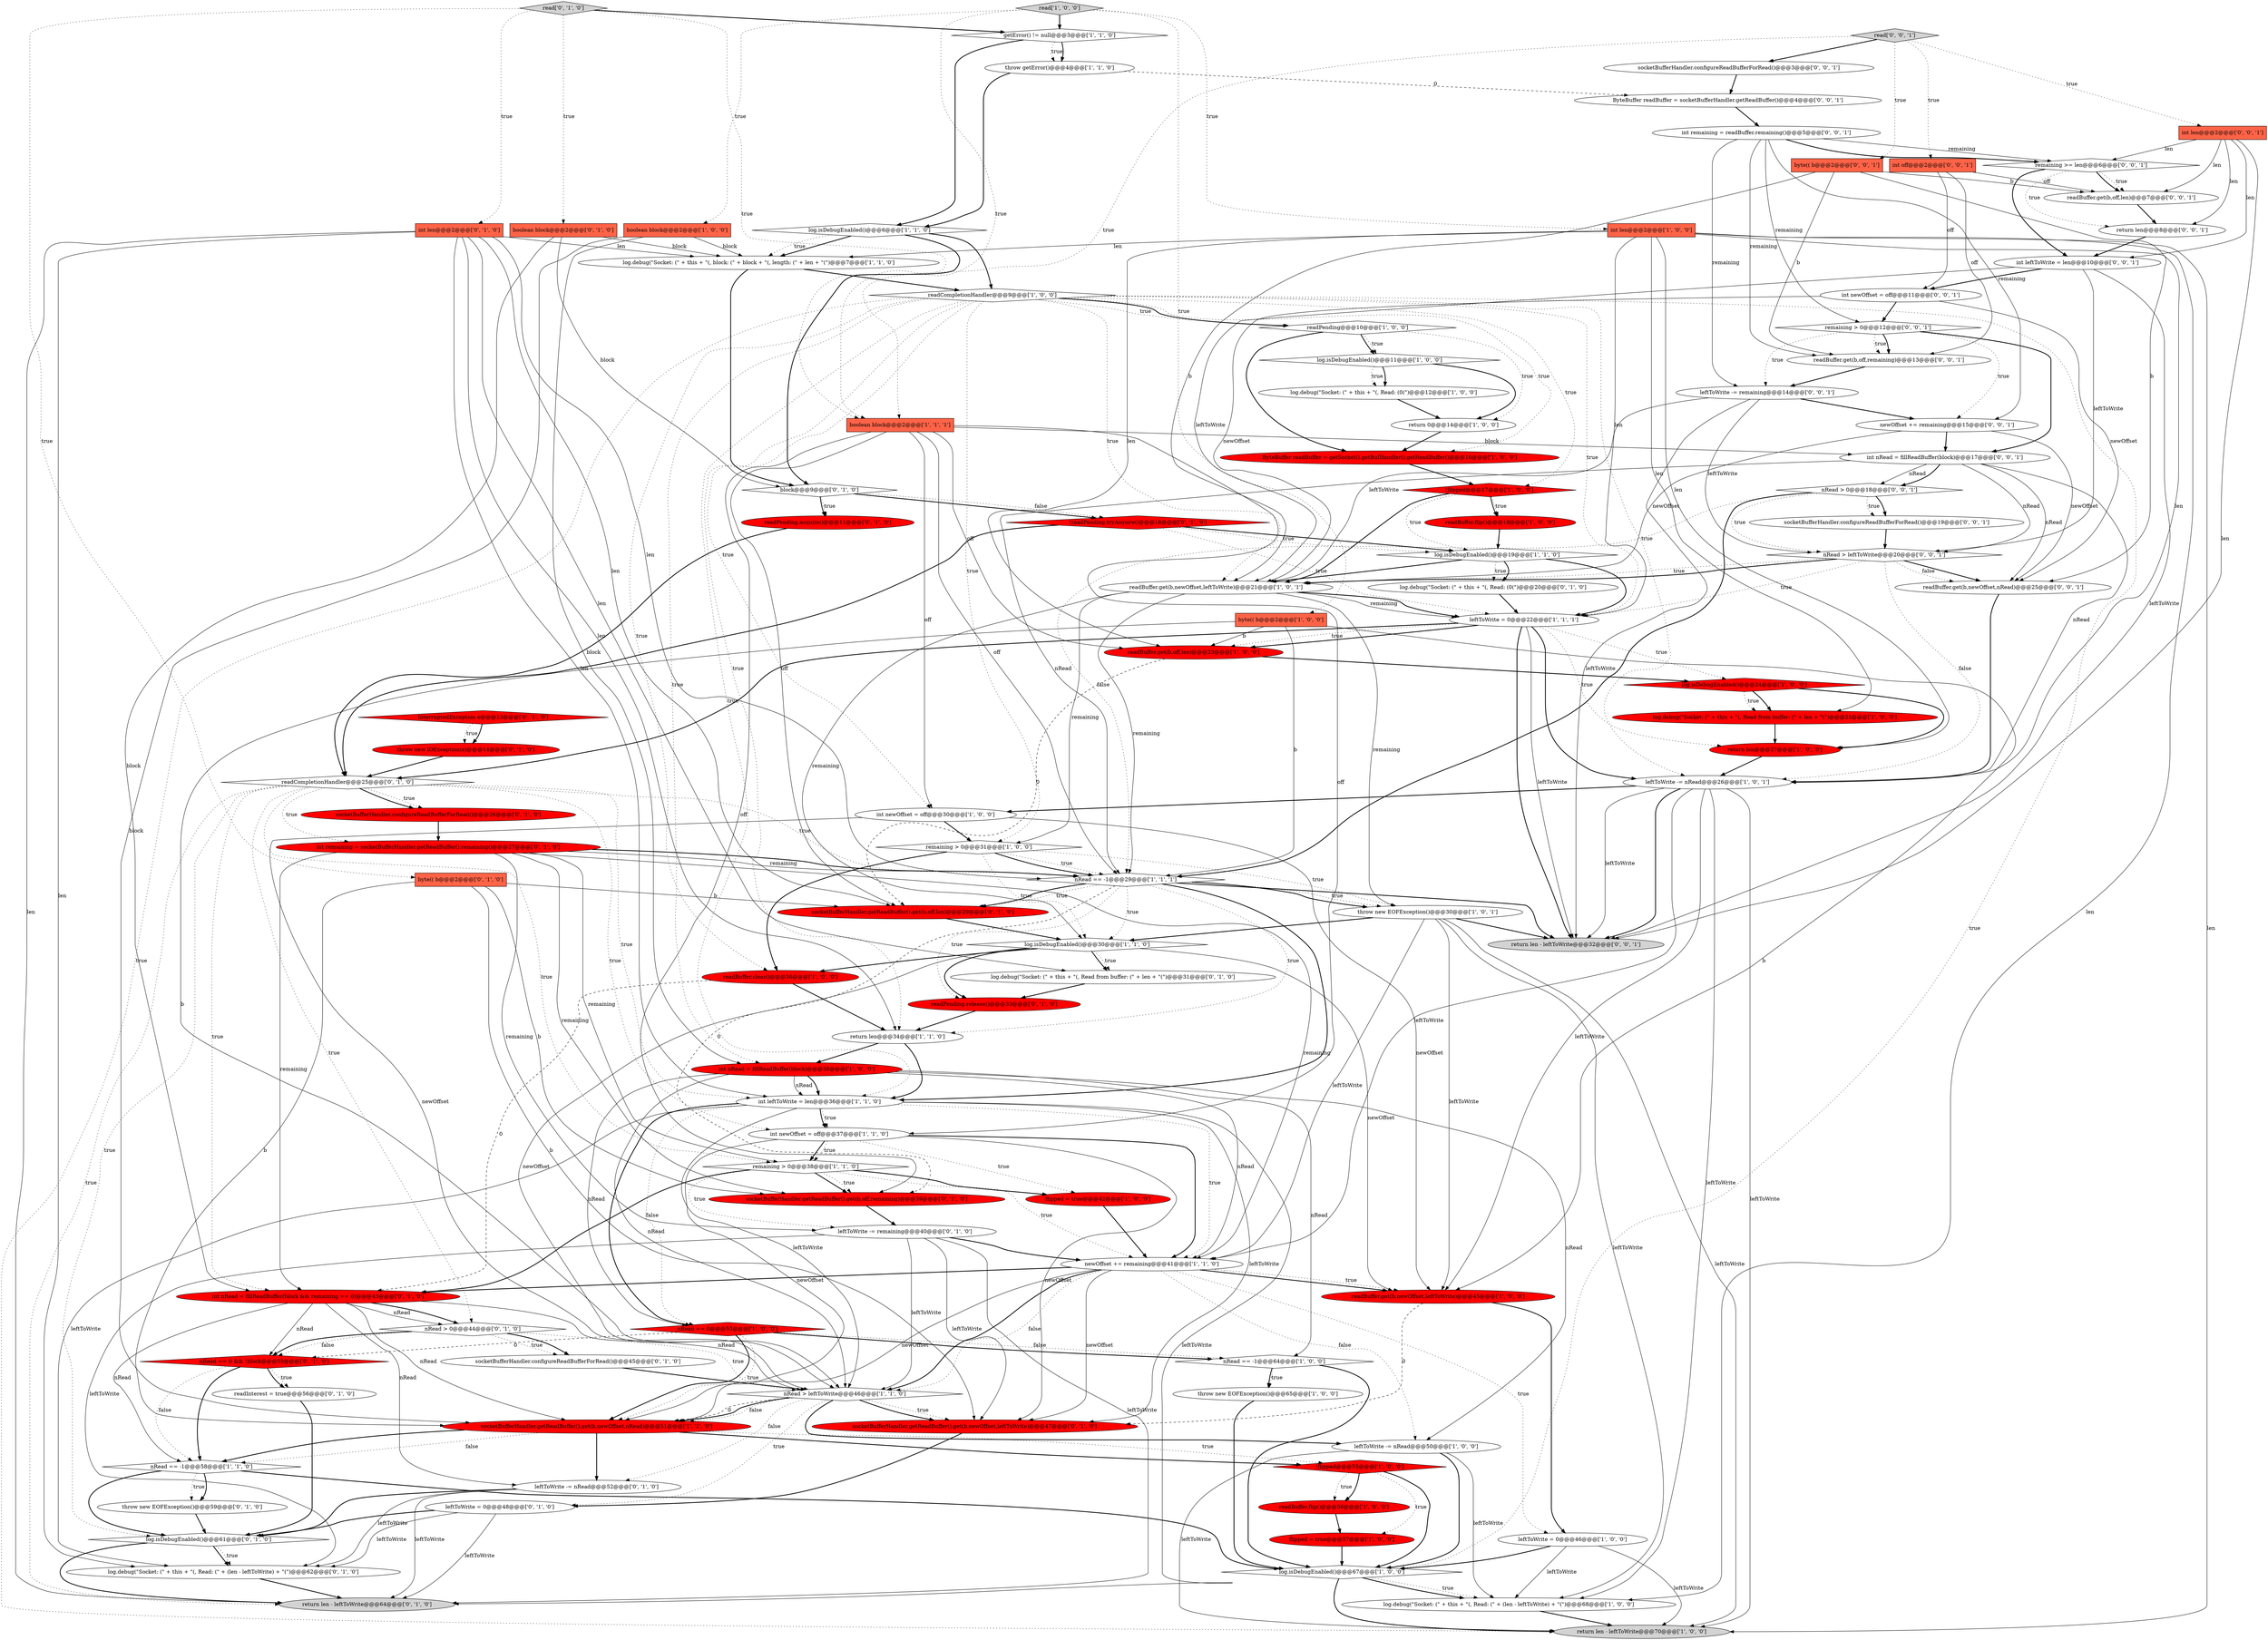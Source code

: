 digraph {
8 [style = filled, label = "leftToWrite = 0@@@22@@@['1', '1', '1']", fillcolor = white, shape = ellipse image = "AAA0AAABBB1BBB"];
23 [style = filled, label = "log.isDebugEnabled()@@@19@@@['1', '1', '0']", fillcolor = white, shape = diamond image = "AAA0AAABBB1BBB"];
20 [style = filled, label = "readBuffer.get(b,newOffset,leftToWrite)@@@45@@@['1', '0', '0']", fillcolor = red, shape = ellipse image = "AAA1AAABBB1BBB"];
41 [style = filled, label = "boolean block@@@2@@@['1', '1', '1']", fillcolor = tomato, shape = box image = "AAA0AAABBB1BBB"];
5 [style = filled, label = "log.isDebugEnabled()@@@67@@@['1', '0', '0']", fillcolor = white, shape = diamond image = "AAA0AAABBB1BBB"];
22 [style = filled, label = "readBuffer.get(b,newOffset,leftToWrite)@@@21@@@['1', '0', '1']", fillcolor = white, shape = ellipse image = "AAA0AAABBB1BBB"];
103 [style = filled, label = "nRead > leftToWrite@@@20@@@['0', '0', '1']", fillcolor = white, shape = diamond image = "AAA0AAABBB3BBB"];
13 [style = filled, label = "ByteBuffer readBuffer = getSocket().getBufHandler().getReadBuffer()@@@16@@@['1', '0', '0']", fillcolor = red, shape = ellipse image = "AAA1AAABBB1BBB"];
80 [style = filled, label = "socketBufferHandler.getReadBuffer().get(b,newOffset,leftToWrite)@@@47@@@['0', '1', '0']", fillcolor = red, shape = ellipse image = "AAA1AAABBB2BBB"];
88 [style = filled, label = "int leftToWrite = len@@@10@@@['0', '0', '1']", fillcolor = white, shape = ellipse image = "AAA0AAABBB3BBB"];
31 [style = filled, label = "leftToWrite -= nRead@@@26@@@['1', '0', '1']", fillcolor = white, shape = ellipse image = "AAA0AAABBB1BBB"];
12 [style = filled, label = "int newOffset = off@@@30@@@['1', '0', '0']", fillcolor = white, shape = ellipse image = "AAA0AAABBB1BBB"];
0 [style = filled, label = "flipped = true@@@57@@@['1', '0', '0']", fillcolor = red, shape = ellipse image = "AAA1AAABBB1BBB"];
86 [style = filled, label = "remaining > 0@@@12@@@['0', '0', '1']", fillcolor = white, shape = diamond image = "AAA0AAABBB3BBB"];
73 [style = filled, label = "socketBufferHandler.getReadBuffer().get(b,off,len)@@@29@@@['0', '1', '0']", fillcolor = red, shape = ellipse image = "AAA1AAABBB2BBB"];
79 [style = filled, label = "log.debug(\"Socket: (\" + this + \"(, Read from buffer: (\" + len + \"(\")@@@31@@@['0', '1', '0']", fillcolor = white, shape = ellipse image = "AAA0AAABBB2BBB"];
50 [style = filled, label = "log.debug(\"Socket: (\" + this + \"(, Read from buffer: (\" + len + \"(\")@@@25@@@['1', '0', '0']", fillcolor = red, shape = ellipse image = "AAA1AAABBB1BBB"];
99 [style = filled, label = "readBuffer.get(b,off,len)@@@7@@@['0', '0', '1']", fillcolor = white, shape = ellipse image = "AAA0AAABBB3BBB"];
97 [style = filled, label = "readBuffer.get(b,off,remaining)@@@13@@@['0', '0', '1']", fillcolor = white, shape = ellipse image = "AAA0AAABBB3BBB"];
34 [style = filled, label = "newOffset += remaining@@@41@@@['1', '1', '0']", fillcolor = white, shape = ellipse image = "AAA0AAABBB1BBB"];
98 [style = filled, label = "socketBufferHandler.configureReadBufferForRead()@@@19@@@['0', '0', '1']", fillcolor = white, shape = ellipse image = "AAA0AAABBB3BBB"];
43 [style = filled, label = "int nRead = fillReadBuffer(block)@@@38@@@['1', '0', '0']", fillcolor = red, shape = ellipse image = "AAA1AAABBB1BBB"];
78 [style = filled, label = "throw new IOException(e)@@@14@@@['0', '1', '0']", fillcolor = red, shape = ellipse image = "AAA1AAABBB2BBB"];
32 [style = filled, label = "boolean block@@@2@@@['1', '0', '0']", fillcolor = tomato, shape = box image = "AAA0AAABBB1BBB"];
46 [style = filled, label = "nRead == -1@@@29@@@['1', '1', '1']", fillcolor = white, shape = diamond image = "AAA0AAABBB1BBB"];
100 [style = filled, label = "read['0', '0', '1']", fillcolor = lightgray, shape = diamond image = "AAA0AAABBB3BBB"];
39 [style = filled, label = "int len@@@2@@@['1', '0', '0']", fillcolor = tomato, shape = box image = "AAA0AAABBB1BBB"];
2 [style = filled, label = "log.debug(\"Socket: (\" + this + \"(, block: (\" + block + \"(, length: (\" + len + \"(\")@@@7@@@['1', '1', '0']", fillcolor = white, shape = ellipse image = "AAA0AAABBB1BBB"];
55 [style = filled, label = "nRead > 0@@@44@@@['0', '1', '0']", fillcolor = white, shape = diamond image = "AAA0AAABBB2BBB"];
51 [style = filled, label = "int newOffset = off@@@37@@@['1', '1', '0']", fillcolor = white, shape = ellipse image = "AAA0AAABBB1BBB"];
26 [style = filled, label = "getError() != null@@@3@@@['1', '1', '0']", fillcolor = white, shape = diamond image = "AAA0AAABBB1BBB"];
53 [style = filled, label = "byte(( b@@@2@@@['0', '1', '0']", fillcolor = tomato, shape = box image = "AAA0AAABBB2BBB"];
27 [style = filled, label = "remaining > 0@@@38@@@['1', '1', '0']", fillcolor = white, shape = diamond image = "AAA0AAABBB1BBB"];
66 [style = filled, label = "!readPending.tryAcquire()@@@18@@@['0', '1', '0']", fillcolor = red, shape = diamond image = "AAA1AAABBB2BBB"];
45 [style = filled, label = "return len@@@34@@@['1', '1', '0']", fillcolor = white, shape = ellipse image = "AAA0AAABBB1BBB"];
63 [style = filled, label = "readPending.acquire()@@@11@@@['0', '1', '0']", fillcolor = red, shape = ellipse image = "AAA1AAABBB2BBB"];
72 [style = filled, label = "leftToWrite = 0@@@48@@@['0', '1', '0']", fillcolor = white, shape = ellipse image = "AAA0AAABBB2BBB"];
84 [style = filled, label = "byte(( b@@@2@@@['0', '0', '1']", fillcolor = tomato, shape = box image = "AAA0AAABBB3BBB"];
70 [style = filled, label = "throw new EOFException()@@@59@@@['0', '1', '0']", fillcolor = white, shape = ellipse image = "AAA0AAABBB2BBB"];
96 [style = filled, label = "int remaining = readBuffer.remaining()@@@5@@@['0', '0', '1']", fillcolor = white, shape = ellipse image = "AAA0AAABBB3BBB"];
58 [style = filled, label = "nRead == 0 && !block@@@55@@@['0', '1', '0']", fillcolor = red, shape = diamond image = "AAA1AAABBB2BBB"];
71 [style = filled, label = "int remaining = socketBufferHandler.getReadBuffer().remaining()@@@27@@@['0', '1', '0']", fillcolor = red, shape = ellipse image = "AAA1AAABBB2BBB"];
36 [style = filled, label = "leftToWrite -= nRead@@@50@@@['1', '0', '0']", fillcolor = white, shape = ellipse image = "AAA0AAABBB1BBB"];
90 [style = filled, label = "int newOffset = off@@@11@@@['0', '0', '1']", fillcolor = white, shape = ellipse image = "AAA0AAABBB3BBB"];
87 [style = filled, label = "int off@@@2@@@['0', '0', '1']", fillcolor = tomato, shape = box image = "AAA0AAABBB3BBB"];
67 [style = filled, label = "log.debug(\"Socket: (\" + this + \"(, Read: (\" + (len - leftToWrite) + \"(\")@@@62@@@['0', '1', '0']", fillcolor = white, shape = ellipse image = "AAA0AAABBB2BBB"];
40 [style = filled, label = "readBuffer.flip()@@@56@@@['1', '0', '0']", fillcolor = red, shape = ellipse image = "AAA1AAABBB1BBB"];
54 [style = filled, label = "leftToWrite -= remaining@@@40@@@['0', '1', '0']", fillcolor = white, shape = ellipse image = "AAA0AAABBB2BBB"];
19 [style = filled, label = "remaining > 0@@@31@@@['1', '0', '0']", fillcolor = white, shape = diamond image = "AAA0AAABBB1BBB"];
3 [style = filled, label = "log.debug(\"Socket: (\" + this + \"(, Read: (\" + (len - leftToWrite) + \"(\")@@@68@@@['1', '0', '0']", fillcolor = white, shape = ellipse image = "AAA0AAABBB1BBB"];
7 [style = filled, label = "log.isDebugEnabled()@@@11@@@['1', '0', '0']", fillcolor = white, shape = diamond image = "AAA0AAABBB1BBB"];
102 [style = filled, label = "nRead > 0@@@18@@@['0', '0', '1']", fillcolor = white, shape = diamond image = "AAA0AAABBB3BBB"];
49 [style = filled, label = "throw getError()@@@4@@@['1', '1', '0']", fillcolor = white, shape = ellipse image = "AAA0AAABBB1BBB"];
9 [style = filled, label = "log.isDebugEnabled()@@@24@@@['1', '0', '0']", fillcolor = red, shape = diamond image = "AAA1AAABBB1BBB"];
60 [style = filled, label = "readPending.release()@@@33@@@['0', '1', '0']", fillcolor = red, shape = ellipse image = "AAA1AAABBB2BBB"];
65 [style = filled, label = "log.isDebugEnabled()@@@61@@@['0', '1', '0']", fillcolor = white, shape = diamond image = "AAA0AAABBB2BBB"];
76 [style = filled, label = "int nRead = fillReadBuffer(block && remaining == 0)@@@43@@@['0', '1', '0']", fillcolor = red, shape = ellipse image = "AAA1AAABBB2BBB"];
10 [style = filled, label = "throw new EOFException()@@@65@@@['1', '0', '0']", fillcolor = white, shape = ellipse image = "AAA0AAABBB1BBB"];
1 [style = filled, label = "read['1', '0', '0']", fillcolor = lightgray, shape = diamond image = "AAA0AAABBB1BBB"];
95 [style = filled, label = "newOffset += remaining@@@15@@@['0', '0', '1']", fillcolor = white, shape = ellipse image = "AAA0AAABBB3BBB"];
37 [style = filled, label = "nRead > leftToWrite@@@46@@@['1', '1', '0']", fillcolor = white, shape = diamond image = "AAA0AAABBB1BBB"];
17 [style = filled, label = "return len - leftToWrite@@@70@@@['1', '0', '0']", fillcolor = lightgray, shape = ellipse image = "AAA0AAABBB1BBB"];
16 [style = filled, label = "!flipped@@@17@@@['1', '0', '0']", fillcolor = red, shape = diamond image = "AAA1AAABBB1BBB"];
104 [style = filled, label = "int len@@@2@@@['0', '0', '1']", fillcolor = tomato, shape = box image = "AAA0AAABBB3BBB"];
38 [style = filled, label = "log.isDebugEnabled()@@@30@@@['1', '1', '0']", fillcolor = white, shape = diamond image = "AAA0AAABBB1BBB"];
30 [style = filled, label = "int leftToWrite = len@@@36@@@['1', '1', '0']", fillcolor = white, shape = ellipse image = "AAA0AAABBB1BBB"];
47 [style = filled, label = "return len@@@27@@@['1', '0', '0']", fillcolor = red, shape = ellipse image = "AAA1AAABBB1BBB"];
91 [style = filled, label = "readBuffer.get(b,newOffset,nRead)@@@25@@@['0', '0', '1']", fillcolor = white, shape = ellipse image = "AAA0AAABBB3BBB"];
57 [style = filled, label = "socketBufferHandler.configureReadBufferForRead()@@@45@@@['0', '1', '0']", fillcolor = white, shape = ellipse image = "AAA0AAABBB2BBB"];
25 [style = filled, label = "readBuffer.get(b,off,len)@@@23@@@['1', '0', '0']", fillcolor = red, shape = ellipse image = "AAA1AAABBB1BBB"];
94 [style = filled, label = "ByteBuffer readBuffer = socketBufferHandler.getReadBuffer()@@@4@@@['0', '0', '1']", fillcolor = white, shape = ellipse image = "AAA0AAABBB3BBB"];
59 [style = filled, label = "boolean block@@@2@@@['0', '1', '0']", fillcolor = tomato, shape = box image = "AAA0AAABBB2BBB"];
29 [style = filled, label = "readBuffer.flip()@@@18@@@['1', '0', '0']", fillcolor = red, shape = ellipse image = "AAA1AAABBB1BBB"];
83 [style = filled, label = "leftToWrite -= remaining@@@14@@@['0', '0', '1']", fillcolor = white, shape = ellipse image = "AAA0AAABBB3BBB"];
35 [style = filled, label = "return 0@@@14@@@['1', '0', '0']", fillcolor = white, shape = ellipse image = "AAA0AAABBB1BBB"];
4 [style = filled, label = "nRead == -1@@@58@@@['1', '1', '0']", fillcolor = white, shape = diamond image = "AAA0AAABBB1BBB"];
21 [style = filled, label = "log.isDebugEnabled()@@@6@@@['1', '1', '0']", fillcolor = white, shape = diamond image = "AAA0AAABBB1BBB"];
81 [style = filled, label = "InterruptedException e@@@13@@@['0', '1', '0']", fillcolor = red, shape = diamond image = "AAA1AAABBB2BBB"];
82 [style = filled, label = "socketBufferHandler.getReadBuffer().get(b,off,remaining)@@@39@@@['0', '1', '0']", fillcolor = red, shape = ellipse image = "AAA1AAABBB2BBB"];
52 [style = filled, label = "nRead == 0@@@53@@@['1', '0', '0']", fillcolor = red, shape = diamond image = "AAA1AAABBB1BBB"];
56 [style = filled, label = "socketBufferHandler.configureReadBufferForRead()@@@26@@@['0', '1', '0']", fillcolor = red, shape = ellipse image = "AAA1AAABBB2BBB"];
33 [style = filled, label = "throw new EOFException()@@@30@@@['1', '0', '1']", fillcolor = white, shape = ellipse image = "AAA0AAABBB1BBB"];
75 [style = filled, label = "return len - leftToWrite@@@64@@@['0', '1', '0']", fillcolor = lightgray, shape = ellipse image = "AAA0AAABBB2BBB"];
61 [style = filled, label = "readCompletionHandler@@@25@@@['0', '1', '0']", fillcolor = white, shape = diamond image = "AAA0AAABBB2BBB"];
74 [style = filled, label = "int len@@@2@@@['0', '1', '0']", fillcolor = tomato, shape = box image = "AAA0AAABBB2BBB"];
101 [style = filled, label = "int nRead = fillReadBuffer(block)@@@17@@@['0', '0', '1']", fillcolor = white, shape = ellipse image = "AAA0AAABBB3BBB"];
6 [style = filled, label = "!flipped@@@55@@@['1', '0', '0']", fillcolor = red, shape = diamond image = "AAA1AAABBB1BBB"];
89 [style = filled, label = "remaining >= len@@@6@@@['0', '0', '1']", fillcolor = white, shape = diamond image = "AAA0AAABBB3BBB"];
44 [style = filled, label = "log.debug(\"Socket: (\" + this + \"(, Read: (0(\")@@@12@@@['1', '0', '0']", fillcolor = white, shape = ellipse image = "AAA0AAABBB1BBB"];
24 [style = filled, label = "readPending@@@10@@@['1', '0', '0']", fillcolor = white, shape = diamond image = "AAA0AAABBB1BBB"];
15 [style = filled, label = "byte(( b@@@2@@@['1', '0', '0']", fillcolor = tomato, shape = box image = "AAA0AAABBB1BBB"];
28 [style = filled, label = "flipped = true@@@42@@@['1', '0', '0']", fillcolor = red, shape = ellipse image = "AAA1AAABBB1BBB"];
62 [style = filled, label = "readInterest = true@@@56@@@['0', '1', '0']", fillcolor = white, shape = ellipse image = "AAA0AAABBB2BBB"];
68 [style = filled, label = "leftToWrite -= nRead@@@52@@@['0', '1', '0']", fillcolor = white, shape = ellipse image = "AAA0AAABBB2BBB"];
48 [style = filled, label = "leftToWrite = 0@@@46@@@['1', '0', '0']", fillcolor = white, shape = ellipse image = "AAA0AAABBB1BBB"];
64 [style = filled, label = "log.debug(\"Socket: (\" + this + \"(, Read: (0(\")@@@20@@@['0', '1', '0']", fillcolor = white, shape = ellipse image = "AAA0AAABBB2BBB"];
18 [style = filled, label = "readBuffer.clear()@@@36@@@['1', '0', '0']", fillcolor = red, shape = ellipse image = "AAA1AAABBB1BBB"];
93 [style = filled, label = "return len@@@8@@@['0', '0', '1']", fillcolor = white, shape = ellipse image = "AAA0AAABBB3BBB"];
85 [style = filled, label = "return len - leftToWrite@@@32@@@['0', '0', '1']", fillcolor = lightgray, shape = ellipse image = "AAA0AAABBB3BBB"];
77 [style = filled, label = "block@@@9@@@['0', '1', '0']", fillcolor = white, shape = diamond image = "AAA0AAABBB2BBB"];
69 [style = filled, label = "read['0', '1', '0']", fillcolor = lightgray, shape = diamond image = "AAA0AAABBB2BBB"];
92 [style = filled, label = "socketBufferHandler.configureReadBufferForRead()@@@3@@@['0', '0', '1']", fillcolor = white, shape = ellipse image = "AAA0AAABBB3BBB"];
42 [style = filled, label = "socketBufferHandler.getReadBuffer().get(b,newOffset,nRead)@@@51@@@['1', '1', '0']", fillcolor = red, shape = ellipse image = "AAA1AAABBB1BBB"];
11 [style = filled, label = "readCompletionHandler@@@9@@@['1', '0', '0']", fillcolor = white, shape = diamond image = "AAA0AAABBB1BBB"];
14 [style = filled, label = "nRead == -1@@@64@@@['1', '0', '0']", fillcolor = white, shape = diamond image = "AAA0AAABBB1BBB"];
61->76 [style = dotted, label="true"];
90->22 [style = solid, label="newOffset"];
61->56 [style = bold, label=""];
74->75 [style = solid, label="len"];
78->61 [style = bold, label=""];
96->89 [style = bold, label=""];
37->72 [style = dotted, label="true"];
30->52 [style = bold, label=""];
44->35 [style = bold, label=""];
70->65 [style = bold, label=""];
90->86 [style = bold, label=""];
74->2 [style = solid, label="len"];
81->78 [style = dotted, label="true"];
15->46 [style = solid, label="b"];
31->17 [style = solid, label="leftToWrite"];
83->95 [style = bold, label=""];
53->80 [style = solid, label="b"];
34->80 [style = solid, label="newOffset"];
100->92 [style = bold, label=""];
102->46 [style = bold, label=""];
39->31 [style = solid, label="len"];
21->2 [style = bold, label=""];
33->3 [style = solid, label="leftToWrite"];
23->22 [style = bold, label=""];
76->55 [style = bold, label=""];
90->91 [style = solid, label="newOffset"];
6->0 [style = dotted, label="true"];
104->89 [style = solid, label="len"];
33->34 [style = solid, label="leftToWrite"];
83->85 [style = solid, label="leftToWrite"];
53->42 [style = solid, label="b"];
38->79 [style = bold, label=""];
19->33 [style = dotted, label="true"];
84->91 [style = solid, label="b"];
13->16 [style = bold, label=""];
1->32 [style = dotted, label="true"];
38->18 [style = bold, label=""];
2->77 [style = bold, label=""];
46->45 [style = dotted, label="true"];
51->27 [style = bold, label=""];
31->34 [style = solid, label="leftToWrite"];
79->60 [style = bold, label=""];
24->7 [style = bold, label=""];
51->27 [style = dotted, label="true"];
7->44 [style = bold, label=""];
22->33 [style = solid, label="remaining"];
6->40 [style = dotted, label="true"];
83->103 [style = solid, label="leftToWrite"];
36->17 [style = solid, label="leftToWrite"];
57->37 [style = bold, label=""];
11->30 [style = dotted, label="true"];
77->63 [style = bold, label=""];
21->2 [style = dotted, label="true"];
31->12 [style = bold, label=""];
26->21 [style = bold, label=""];
98->103 [style = bold, label=""];
34->37 [style = dotted, label="false"];
89->99 [style = bold, label=""];
10->5 [style = bold, label=""];
86->97 [style = dotted, label="true"];
72->65 [style = bold, label=""];
39->25 [style = solid, label="len"];
4->70 [style = dotted, label="true"];
76->55 [style = solid, label="nRead"];
58->4 [style = bold, label=""];
16->29 [style = dotted, label="true"];
4->5 [style = bold, label=""];
15->37 [style = solid, label="b"];
34->76 [style = bold, label=""];
46->73 [style = bold, label=""];
0->5 [style = bold, label=""];
54->34 [style = bold, label=""];
66->23 [style = bold, label=""];
41->46 [style = solid, label="off"];
31->3 [style = solid, label="leftToWrite"];
42->6 [style = dotted, label="true"];
74->73 [style = solid, label="len"];
100->104 [style = dotted, label="true"];
95->101 [style = bold, label=""];
38->60 [style = bold, label=""];
86->97 [style = bold, label=""];
46->73 [style = dotted, label="true"];
16->23 [style = dotted, label="true"];
43->34 [style = solid, label="nRead"];
60->45 [style = bold, label=""];
54->75 [style = solid, label="leftToWrite"];
101->102 [style = solid, label="nRead"];
104->99 [style = solid, label="len"];
42->6 [style = bold, label=""];
34->37 [style = bold, label=""];
19->46 [style = dotted, label="true"];
71->82 [style = solid, label="remaining"];
74->79 [style = solid, label="len"];
93->88 [style = bold, label=""];
73->38 [style = bold, label=""];
35->13 [style = bold, label=""];
54->37 [style = solid, label="leftToWrite"];
42->4 [style = dotted, label="false"];
88->22 [style = solid, label="leftToWrite"];
9->50 [style = bold, label=""];
65->67 [style = bold, label=""];
61->46 [style = dotted, label="true"];
24->35 [style = dotted, label="true"];
64->8 [style = bold, label=""];
104->88 [style = solid, label="len"];
61->30 [style = dotted, label="true"];
45->30 [style = bold, label=""];
11->31 [style = dotted, label="true"];
52->14 [style = bold, label=""];
61->51 [style = dotted, label="true"];
37->42 [style = dotted, label="false"];
11->43 [style = dotted, label="true"];
30->37 [style = solid, label="leftToWrite"];
69->26 [style = bold, label=""];
97->83 [style = bold, label=""];
11->8 [style = dotted, label="true"];
69->53 [style = dotted, label="true"];
103->22 [style = dotted, label="true"];
27->76 [style = bold, label=""];
21->77 [style = bold, label=""];
37->36 [style = bold, label=""];
19->38 [style = dotted, label="true"];
16->29 [style = bold, label=""];
22->8 [style = solid, label="remaining"];
71->27 [style = solid, label="remaining"];
14->10 [style = bold, label=""];
58->4 [style = dotted, label="false"];
5->17 [style = bold, label=""];
31->85 [style = bold, label=""];
1->41 [style = dotted, label="true"];
48->17 [style = solid, label="leftToWrite"];
23->64 [style = bold, label=""];
74->30 [style = solid, label="len"];
11->19 [style = dotted, label="true"];
96->95 [style = solid, label="remaining"];
25->73 [style = dashed, label="0"];
15->20 [style = solid, label="b"];
11->24 [style = dotted, label="true"];
55->57 [style = dotted, label="true"];
46->60 [style = dotted, label="true"];
82->54 [style = bold, label=""];
88->103 [style = solid, label="leftToWrite"];
25->9 [style = bold, label=""];
32->42 [style = solid, label="block"];
86->95 [style = dotted, label="true"];
55->37 [style = dotted, label="true"];
30->34 [style = dotted, label="true"];
96->86 [style = solid, label="remaining"];
77->66 [style = bold, label=""];
71->46 [style = solid, label="remaining"];
100->41 [style = dotted, label="true"];
104->93 [style = solid, label="len"];
68->75 [style = solid, label="leftToWrite"];
87->99 [style = solid, label="off"];
3->17 [style = bold, label=""];
36->5 [style = bold, label=""];
46->82 [style = dashed, label="0"];
46->38 [style = dotted, label="true"];
55->58 [style = dotted, label="false"];
2->11 [style = bold, label=""];
15->25 [style = solid, label="b"];
71->34 [style = solid, label="remaining"];
46->85 [style = bold, label=""];
28->34 [style = bold, label=""];
27->34 [style = dotted, label="true"];
69->59 [style = dotted, label="true"];
33->20 [style = solid, label="leftToWrite"];
12->37 [style = solid, label="newOffset"];
11->45 [style = dotted, label="true"];
74->46 [style = solid, label="len"];
41->12 [style = solid, label="off"];
11->18 [style = dotted, label="true"];
11->22 [style = dotted, label="true"];
14->10 [style = dotted, label="true"];
84->97 [style = solid, label="b"];
30->51 [style = bold, label=""];
9->50 [style = dotted, label="true"];
22->38 [style = solid, label="remaining"];
37->68 [style = dotted, label="false"];
43->52 [style = solid, label="nRead"];
50->47 [style = bold, label=""];
6->40 [style = bold, label=""];
7->44 [style = dotted, label="true"];
76->42 [style = solid, label="nRead"];
76->68 [style = solid, label="nRead"];
30->52 [style = dotted, label="false"];
51->34 [style = bold, label=""];
12->19 [style = bold, label=""];
96->83 [style = solid, label="remaining"];
55->58 [style = bold, label=""];
41->101 [style = solid, label="block"];
34->20 [style = bold, label=""];
81->78 [style = bold, label=""];
7->35 [style = bold, label=""];
61->75 [style = dotted, label="true"];
71->76 [style = solid, label="remaining"];
58->62 [style = dotted, label="true"];
43->36 [style = solid, label="nRead"];
54->80 [style = solid, label="leftToWrite"];
84->99 [style = solid, label="b"];
37->42 [style = dashed, label="0"];
22->19 [style = solid, label="remaining"];
39->3 [style = solid, label="len"];
26->49 [style = dotted, label="true"];
61->65 [style = dotted, label="true"];
22->8 [style = bold, label=""];
55->57 [style = bold, label=""];
58->62 [style = bold, label=""];
45->43 [style = bold, label=""];
103->8 [style = dotted, label="true"];
62->65 [style = bold, label=""];
43->37 [style = solid, label="nRead"];
37->80 [style = dotted, label="true"];
74->67 [style = solid, label="len"];
38->79 [style = dotted, label="true"];
76->37 [style = solid, label="nRead"];
88->90 [style = bold, label=""];
38->37 [style = solid, label="newOffset"];
56->71 [style = bold, label=""];
30->75 [style = solid, label="leftToWrite"];
42->68 [style = bold, label=""];
33->17 [style = solid, label="leftToWrite"];
39->8 [style = solid, label="len"];
11->5 [style = dotted, label="true"];
31->85 [style = solid, label="leftToWrite"];
11->13 [style = dotted, label="true"];
4->65 [style = bold, label=""];
23->8 [style = bold, label=""];
102->46 [style = dotted, label="false"];
87->90 [style = solid, label="off"];
38->20 [style = solid, label="newOffset"];
101->102 [style = bold, label=""];
21->11 [style = bold, label=""];
30->51 [style = dotted, label="true"];
65->67 [style = dotted, label="true"];
46->33 [style = bold, label=""];
96->89 [style = solid, label="remaining"];
12->20 [style = solid, label="newOffset"];
19->46 [style = bold, label=""];
51->28 [style = dotted, label="true"];
20->80 [style = dashed, label="0"];
61->71 [style = dotted, label="true"];
34->36 [style = dotted, label="false"];
31->20 [style = solid, label="leftToWrite"];
80->72 [style = bold, label=""];
43->14 [style = solid, label="nRead"];
61->56 [style = dotted, label="true"];
68->65 [style = bold, label=""];
34->48 [style = dotted, label="true"];
42->4 [style = bold, label=""];
6->5 [style = bold, label=""];
69->41 [style = dotted, label="true"];
46->30 [style = bold, label=""];
71->54 [style = solid, label="remaining"];
83->22 [style = solid, label="leftToWrite"];
61->55 [style = dotted, label="true"];
18->76 [style = dashed, label="0"];
8->9 [style = dotted, label="true"];
36->3 [style = solid, label="leftToWrite"];
30->67 [style = solid, label="leftToWrite"];
102->103 [style = dotted, label="true"];
37->42 [style = bold, label=""];
14->5 [style = bold, label=""];
4->70 [style = bold, label=""];
101->31 [style = solid, label="nRead"];
27->54 [style = dotted, label="true"];
39->2 [style = solid, label="len"];
37->80 [style = bold, label=""];
22->46 [style = solid, label="remaining"];
76->58 [style = solid, label="nRead"];
32->43 [style = solid, label="block"];
39->50 [style = solid, label="len"];
39->17 [style = solid, label="len"];
1->26 [style = bold, label=""];
100->87 [style = dotted, label="true"];
41->25 [style = solid, label="off"];
49->21 [style = bold, label=""];
101->46 [style = solid, label="nRead"];
43->30 [style = bold, label=""];
99->93 [style = bold, label=""];
33->38 [style = bold, label=""];
92->94 [style = bold, label=""];
33->85 [style = bold, label=""];
23->64 [style = dotted, label="true"];
5->3 [style = bold, label=""];
1->39 [style = dotted, label="true"];
51->80 [style = solid, label="newOffset"];
27->28 [style = bold, label=""];
11->12 [style = dotted, label="true"];
95->22 [style = solid, label="newOffset"];
34->20 [style = dotted, label="true"];
27->82 [style = bold, label=""];
72->75 [style = solid, label="leftToWrite"];
18->45 [style = bold, label=""];
69->74 [style = dotted, label="true"];
20->48 [style = bold, label=""];
61->27 [style = dotted, label="true"];
27->82 [style = dotted, label="true"];
9->47 [style = bold, label=""];
53->82 [style = solid, label="b"];
8->85 [style = solid, label="leftToWrite"];
39->47 [style = solid, label="len"];
41->51 [style = solid, label="off"];
101->103 [style = solid, label="nRead"];
19->18 [style = bold, label=""];
54->67 [style = solid, label="leftToWrite"];
91->31 [style = bold, label=""];
40->0 [style = bold, label=""];
26->49 [style = bold, label=""];
65->75 [style = bold, label=""];
41->82 [style = solid, label="off"];
103->91 [style = bold, label=""];
94->96 [style = bold, label=""];
49->94 [style = dashed, label="0"];
29->23 [style = bold, label=""];
46->33 [style = dotted, label="true"];
5->3 [style = dotted, label="true"];
8->61 [style = bold, label=""];
84->22 [style = solid, label="b"];
52->42 [style = bold, label=""];
71->46 [style = bold, label=""];
101->91 [style = solid, label="nRead"];
1->15 [style = dotted, label="true"];
74->45 [style = solid, label="len"];
11->16 [style = dotted, label="true"];
66->61 [style = bold, label=""];
48->5 [style = bold, label=""];
32->2 [style = solid, label="block"];
24->7 [style = dotted, label="true"];
41->73 [style = solid, label="off"];
24->13 [style = bold, label=""];
8->25 [style = dotted, label="true"];
59->76 [style = solid, label="block"];
89->93 [style = dotted, label="true"];
96->97 [style = solid, label="remaining"];
67->75 [style = bold, label=""];
68->67 [style = solid, label="leftToWrite"];
8->31 [style = bold, label=""];
102->98 [style = bold, label=""];
103->31 [style = dotted, label="false"];
47->31 [style = bold, label=""];
103->91 [style = dotted, label="false"];
11->17 [style = dotted, label="true"];
52->42 [style = dotted, label="true"];
11->24 [style = bold, label=""];
87->97 [style = solid, label="off"];
52->58 [style = dashed, label="0"];
102->98 [style = dotted, label="true"];
86->101 [style = bold, label=""];
103->22 [style = bold, label=""];
63->61 [style = bold, label=""];
59->77 [style = solid, label="block"];
72->67 [style = solid, label="leftToWrite"];
48->3 [style = solid, label="leftToWrite"];
34->42 [style = solid, label="newOffset"];
66->23 [style = dotted, label="true"];
88->85 [style = solid, label="leftToWrite"];
100->84 [style = dotted, label="true"];
77->63 [style = dotted, label="true"];
77->66 [style = dotted, label="false"];
104->85 [style = solid, label="len"];
53->73 [style = solid, label="b"];
8->85 [style = bold, label=""];
16->22 [style = bold, label=""];
52->14 [style = dotted, label="false"];
43->30 [style = solid, label="nRead"];
76->4 [style = solid, label="nRead"];
8->47 [style = dotted, label="true"];
66->8 [style = dotted, label="true"];
95->91 [style = solid, label="newOffset"];
51->42 [style = solid, label="newOffset"];
30->80 [style = solid, label="leftToWrite"];
86->83 [style = dotted, label="true"];
59->2 [style = solid, label="block"];
89->88 [style = bold, label=""];
8->25 [style = bold, label=""];
89->99 [style = dotted, label="true"];
}

